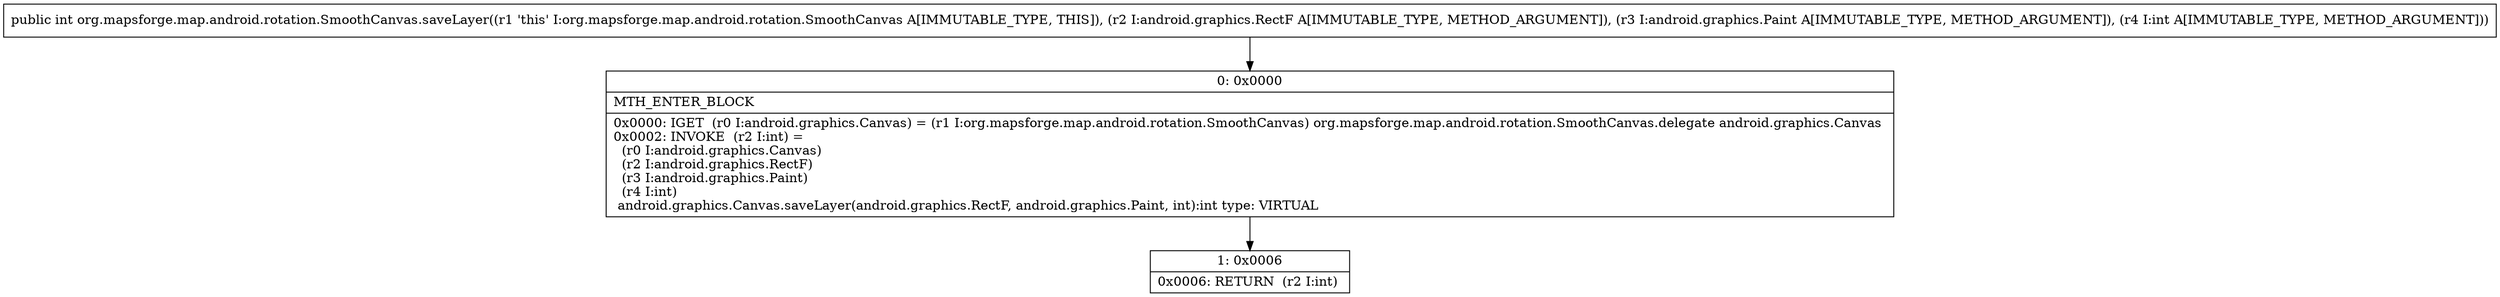 digraph "CFG fororg.mapsforge.map.android.rotation.SmoothCanvas.saveLayer(Landroid\/graphics\/RectF;Landroid\/graphics\/Paint;I)I" {
Node_0 [shape=record,label="{0\:\ 0x0000|MTH_ENTER_BLOCK\l|0x0000: IGET  (r0 I:android.graphics.Canvas) = (r1 I:org.mapsforge.map.android.rotation.SmoothCanvas) org.mapsforge.map.android.rotation.SmoothCanvas.delegate android.graphics.Canvas \l0x0002: INVOKE  (r2 I:int) = \l  (r0 I:android.graphics.Canvas)\l  (r2 I:android.graphics.RectF)\l  (r3 I:android.graphics.Paint)\l  (r4 I:int)\l android.graphics.Canvas.saveLayer(android.graphics.RectF, android.graphics.Paint, int):int type: VIRTUAL \l}"];
Node_1 [shape=record,label="{1\:\ 0x0006|0x0006: RETURN  (r2 I:int) \l}"];
MethodNode[shape=record,label="{public int org.mapsforge.map.android.rotation.SmoothCanvas.saveLayer((r1 'this' I:org.mapsforge.map.android.rotation.SmoothCanvas A[IMMUTABLE_TYPE, THIS]), (r2 I:android.graphics.RectF A[IMMUTABLE_TYPE, METHOD_ARGUMENT]), (r3 I:android.graphics.Paint A[IMMUTABLE_TYPE, METHOD_ARGUMENT]), (r4 I:int A[IMMUTABLE_TYPE, METHOD_ARGUMENT])) }"];
MethodNode -> Node_0;
Node_0 -> Node_1;
}

